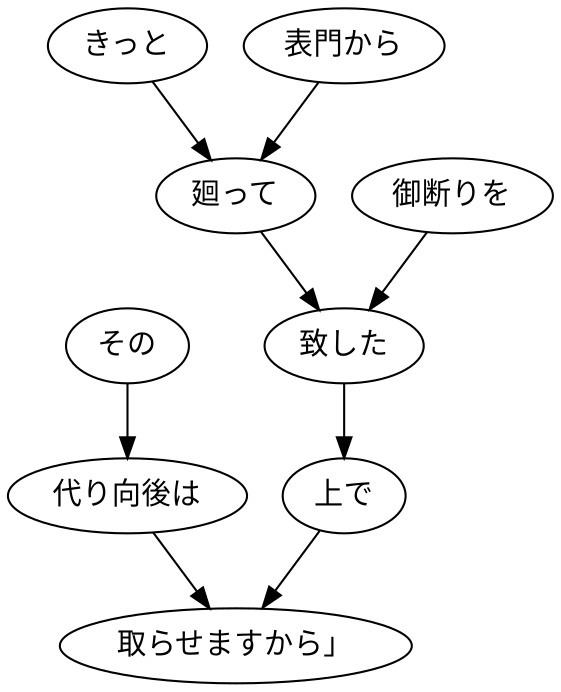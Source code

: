 digraph graph5196 {
	node0 [label="その"];
	node1 [label="代り向後は"];
	node2 [label="きっと"];
	node3 [label="表門から"];
	node4 [label="廻って"];
	node5 [label="御断りを"];
	node6 [label="致した"];
	node7 [label="上で"];
	node8 [label="取らせますから」"];
	node0 -> node1;
	node1 -> node8;
	node2 -> node4;
	node3 -> node4;
	node4 -> node6;
	node5 -> node6;
	node6 -> node7;
	node7 -> node8;
}
